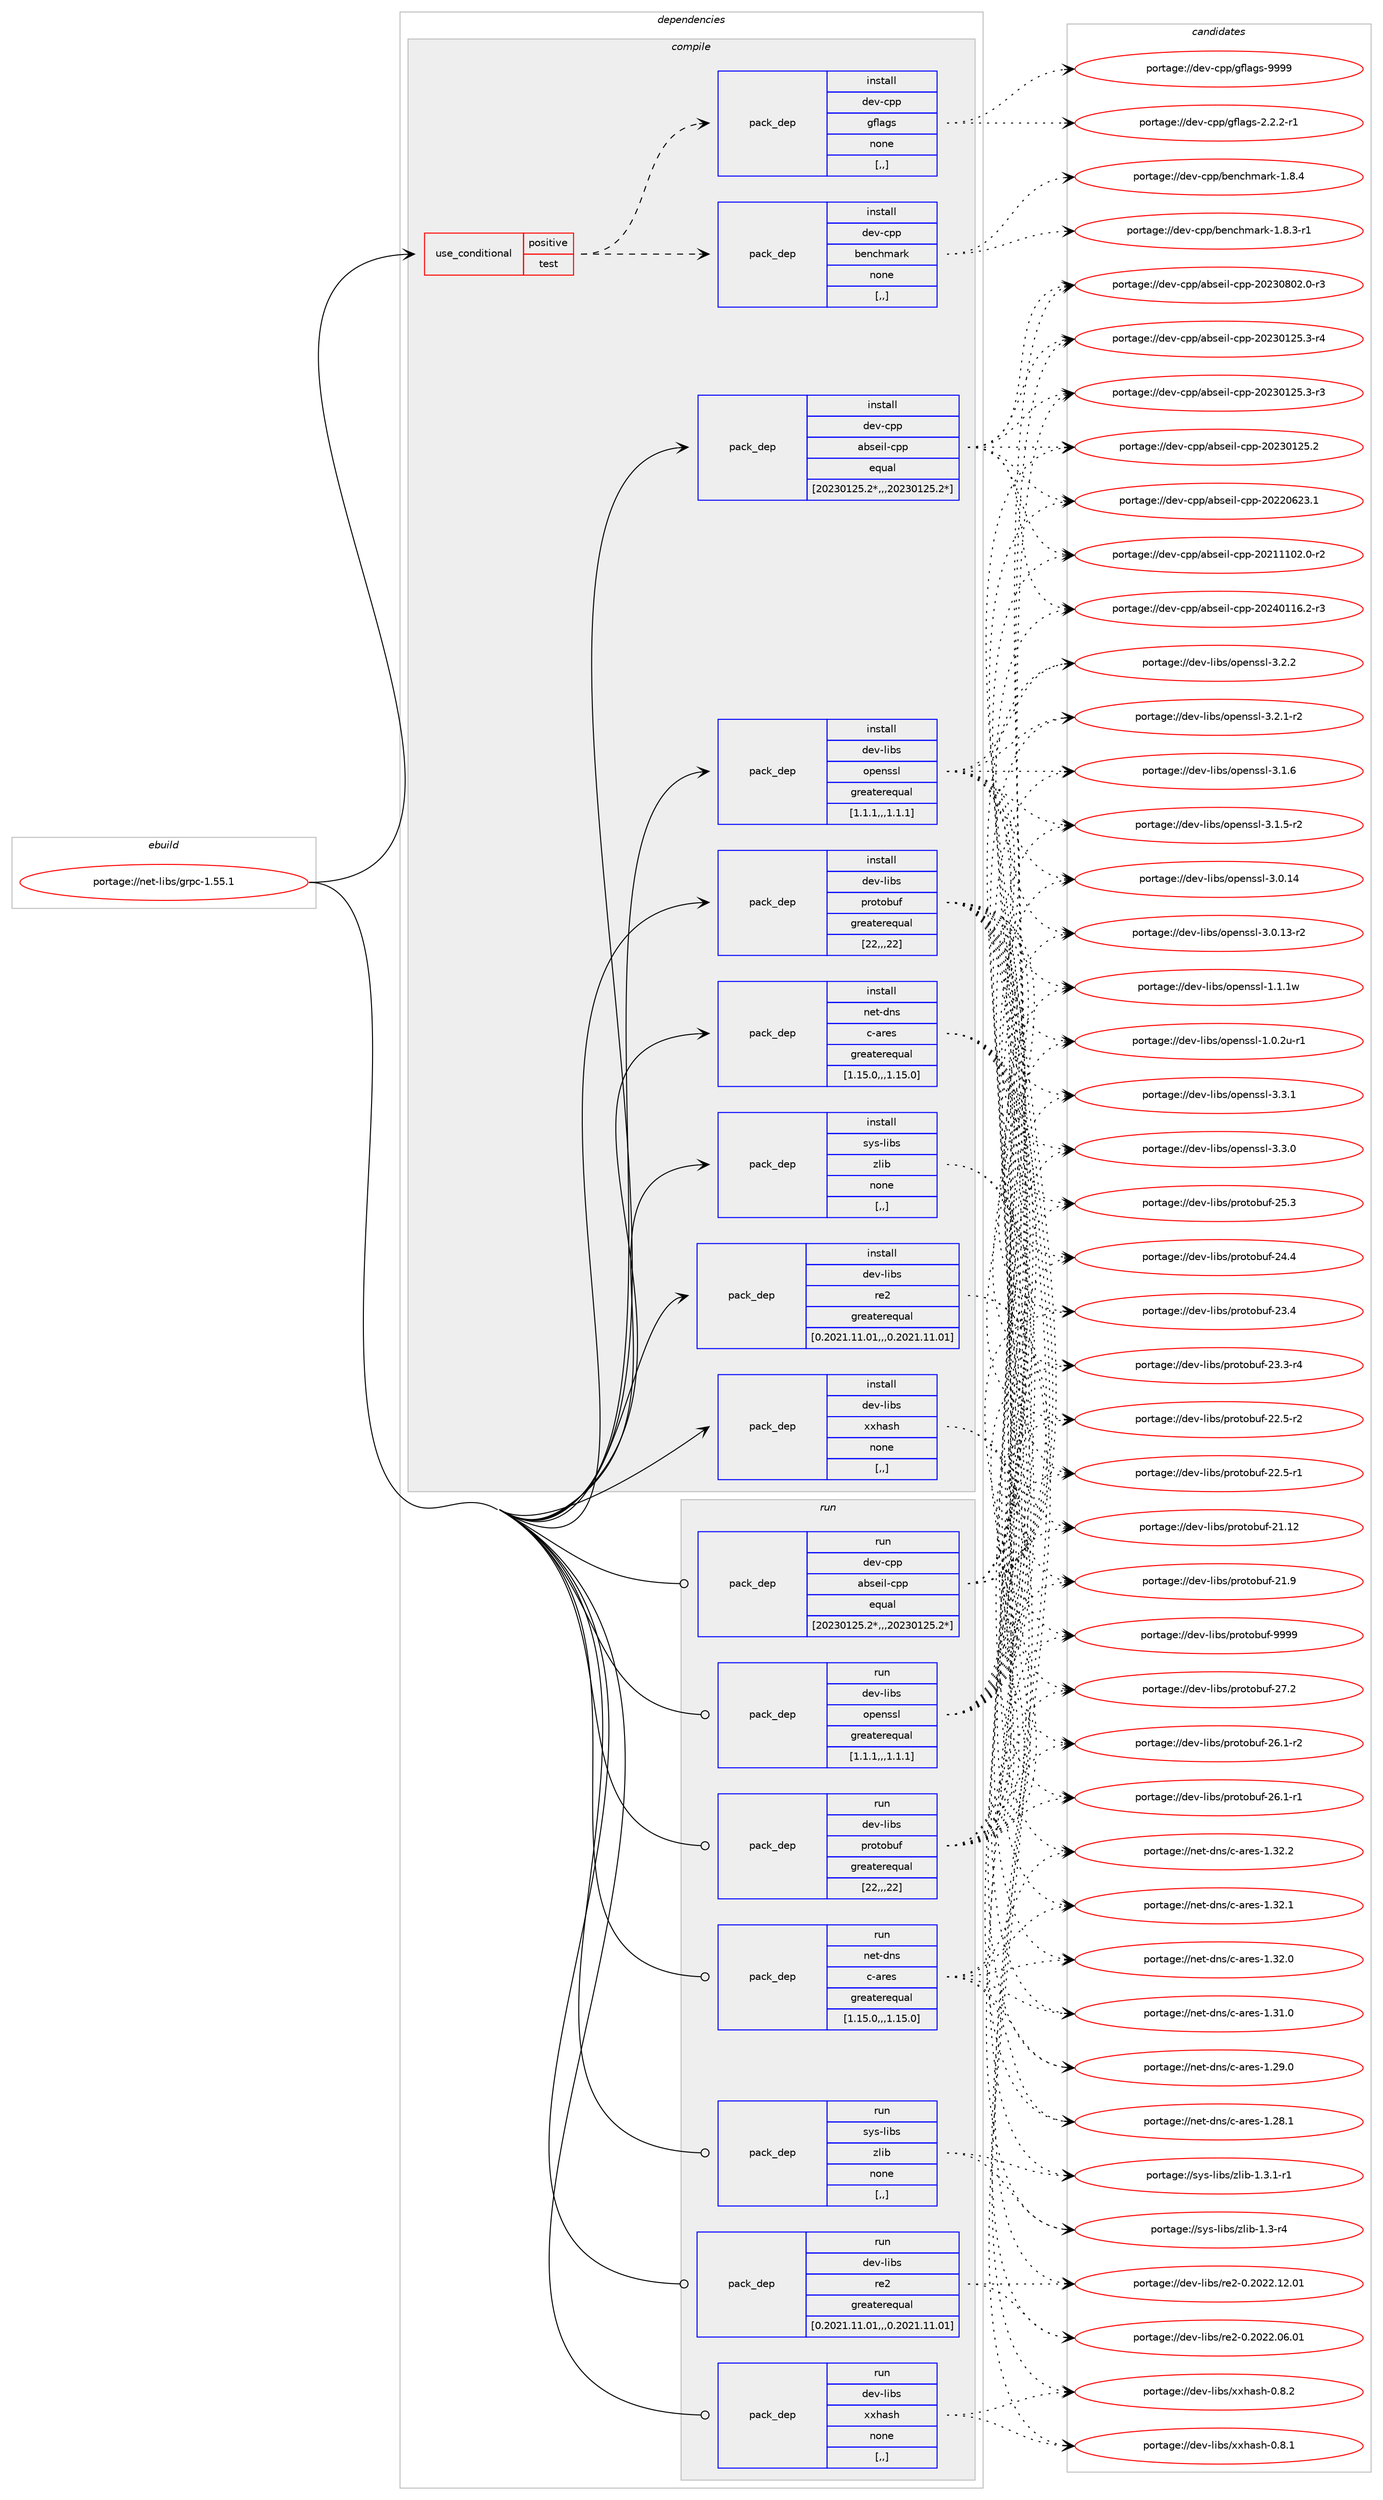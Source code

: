 digraph prolog {

# *************
# Graph options
# *************

newrank=true;
concentrate=true;
compound=true;
graph [rankdir=LR,fontname=Helvetica,fontsize=10,ranksep=1.5];#, ranksep=2.5, nodesep=0.2];
edge  [arrowhead=vee];
node  [fontname=Helvetica,fontsize=10];

# **********
# The ebuild
# **********

subgraph cluster_leftcol {
color=gray;
label=<<i>ebuild</i>>;
id [label="portage://net-libs/grpc-1.55.1", color=red, width=4, href="../net-libs/grpc-1.55.1.svg"];
}

# ****************
# The dependencies
# ****************

subgraph cluster_midcol {
color=gray;
label=<<i>dependencies</i>>;
subgraph cluster_compile {
fillcolor="#eeeeee";
style=filled;
label=<<i>compile</i>>;
subgraph cond93094 {
dependency357230 [label=<<TABLE BORDER="0" CELLBORDER="1" CELLSPACING="0" CELLPADDING="4"><TR><TD ROWSPAN="3" CELLPADDING="10">use_conditional</TD></TR><TR><TD>positive</TD></TR><TR><TD>test</TD></TR></TABLE>>, shape=none, color=red];
subgraph pack261476 {
dependency357231 [label=<<TABLE BORDER="0" CELLBORDER="1" CELLSPACING="0" CELLPADDING="4" WIDTH="220"><TR><TD ROWSPAN="6" CELLPADDING="30">pack_dep</TD></TR><TR><TD WIDTH="110">install</TD></TR><TR><TD>dev-cpp</TD></TR><TR><TD>benchmark</TD></TR><TR><TD>none</TD></TR><TR><TD>[,,]</TD></TR></TABLE>>, shape=none, color=blue];
}
dependency357230:e -> dependency357231:w [weight=20,style="dashed",arrowhead="vee"];
subgraph pack261477 {
dependency357232 [label=<<TABLE BORDER="0" CELLBORDER="1" CELLSPACING="0" CELLPADDING="4" WIDTH="220"><TR><TD ROWSPAN="6" CELLPADDING="30">pack_dep</TD></TR><TR><TD WIDTH="110">install</TD></TR><TR><TD>dev-cpp</TD></TR><TR><TD>gflags</TD></TR><TR><TD>none</TD></TR><TR><TD>[,,]</TD></TR></TABLE>>, shape=none, color=blue];
}
dependency357230:e -> dependency357232:w [weight=20,style="dashed",arrowhead="vee"];
}
id:e -> dependency357230:w [weight=20,style="solid",arrowhead="vee"];
subgraph pack261478 {
dependency357233 [label=<<TABLE BORDER="0" CELLBORDER="1" CELLSPACING="0" CELLPADDING="4" WIDTH="220"><TR><TD ROWSPAN="6" CELLPADDING="30">pack_dep</TD></TR><TR><TD WIDTH="110">install</TD></TR><TR><TD>dev-cpp</TD></TR><TR><TD>abseil-cpp</TD></TR><TR><TD>equal</TD></TR><TR><TD>[20230125.2*,,,20230125.2*]</TD></TR></TABLE>>, shape=none, color=blue];
}
id:e -> dependency357233:w [weight=20,style="solid",arrowhead="vee"];
subgraph pack261479 {
dependency357234 [label=<<TABLE BORDER="0" CELLBORDER="1" CELLSPACING="0" CELLPADDING="4" WIDTH="220"><TR><TD ROWSPAN="6" CELLPADDING="30">pack_dep</TD></TR><TR><TD WIDTH="110">install</TD></TR><TR><TD>dev-libs</TD></TR><TR><TD>openssl</TD></TR><TR><TD>greaterequal</TD></TR><TR><TD>[1.1.1,,,1.1.1]</TD></TR></TABLE>>, shape=none, color=blue];
}
id:e -> dependency357234:w [weight=20,style="solid",arrowhead="vee"];
subgraph pack261480 {
dependency357235 [label=<<TABLE BORDER="0" CELLBORDER="1" CELLSPACING="0" CELLPADDING="4" WIDTH="220"><TR><TD ROWSPAN="6" CELLPADDING="30">pack_dep</TD></TR><TR><TD WIDTH="110">install</TD></TR><TR><TD>dev-libs</TD></TR><TR><TD>protobuf</TD></TR><TR><TD>greaterequal</TD></TR><TR><TD>[22,,,22]</TD></TR></TABLE>>, shape=none, color=blue];
}
id:e -> dependency357235:w [weight=20,style="solid",arrowhead="vee"];
subgraph pack261481 {
dependency357236 [label=<<TABLE BORDER="0" CELLBORDER="1" CELLSPACING="0" CELLPADDING="4" WIDTH="220"><TR><TD ROWSPAN="6" CELLPADDING="30">pack_dep</TD></TR><TR><TD WIDTH="110">install</TD></TR><TR><TD>dev-libs</TD></TR><TR><TD>re2</TD></TR><TR><TD>greaterequal</TD></TR><TR><TD>[0.2021.11.01,,,0.2021.11.01]</TD></TR></TABLE>>, shape=none, color=blue];
}
id:e -> dependency357236:w [weight=20,style="solid",arrowhead="vee"];
subgraph pack261482 {
dependency357237 [label=<<TABLE BORDER="0" CELLBORDER="1" CELLSPACING="0" CELLPADDING="4" WIDTH="220"><TR><TD ROWSPAN="6" CELLPADDING="30">pack_dep</TD></TR><TR><TD WIDTH="110">install</TD></TR><TR><TD>dev-libs</TD></TR><TR><TD>xxhash</TD></TR><TR><TD>none</TD></TR><TR><TD>[,,]</TD></TR></TABLE>>, shape=none, color=blue];
}
id:e -> dependency357237:w [weight=20,style="solid",arrowhead="vee"];
subgraph pack261483 {
dependency357238 [label=<<TABLE BORDER="0" CELLBORDER="1" CELLSPACING="0" CELLPADDING="4" WIDTH="220"><TR><TD ROWSPAN="6" CELLPADDING="30">pack_dep</TD></TR><TR><TD WIDTH="110">install</TD></TR><TR><TD>net-dns</TD></TR><TR><TD>c-ares</TD></TR><TR><TD>greaterequal</TD></TR><TR><TD>[1.15.0,,,1.15.0]</TD></TR></TABLE>>, shape=none, color=blue];
}
id:e -> dependency357238:w [weight=20,style="solid",arrowhead="vee"];
subgraph pack261484 {
dependency357239 [label=<<TABLE BORDER="0" CELLBORDER="1" CELLSPACING="0" CELLPADDING="4" WIDTH="220"><TR><TD ROWSPAN="6" CELLPADDING="30">pack_dep</TD></TR><TR><TD WIDTH="110">install</TD></TR><TR><TD>sys-libs</TD></TR><TR><TD>zlib</TD></TR><TR><TD>none</TD></TR><TR><TD>[,,]</TD></TR></TABLE>>, shape=none, color=blue];
}
id:e -> dependency357239:w [weight=20,style="solid",arrowhead="vee"];
}
subgraph cluster_compileandrun {
fillcolor="#eeeeee";
style=filled;
label=<<i>compile and run</i>>;
}
subgraph cluster_run {
fillcolor="#eeeeee";
style=filled;
label=<<i>run</i>>;
subgraph pack261485 {
dependency357240 [label=<<TABLE BORDER="0" CELLBORDER="1" CELLSPACING="0" CELLPADDING="4" WIDTH="220"><TR><TD ROWSPAN="6" CELLPADDING="30">pack_dep</TD></TR><TR><TD WIDTH="110">run</TD></TR><TR><TD>dev-cpp</TD></TR><TR><TD>abseil-cpp</TD></TR><TR><TD>equal</TD></TR><TR><TD>[20230125.2*,,,20230125.2*]</TD></TR></TABLE>>, shape=none, color=blue];
}
id:e -> dependency357240:w [weight=20,style="solid",arrowhead="odot"];
subgraph pack261486 {
dependency357241 [label=<<TABLE BORDER="0" CELLBORDER="1" CELLSPACING="0" CELLPADDING="4" WIDTH="220"><TR><TD ROWSPAN="6" CELLPADDING="30">pack_dep</TD></TR><TR><TD WIDTH="110">run</TD></TR><TR><TD>dev-libs</TD></TR><TR><TD>openssl</TD></TR><TR><TD>greaterequal</TD></TR><TR><TD>[1.1.1,,,1.1.1]</TD></TR></TABLE>>, shape=none, color=blue];
}
id:e -> dependency357241:w [weight=20,style="solid",arrowhead="odot"];
subgraph pack261487 {
dependency357242 [label=<<TABLE BORDER="0" CELLBORDER="1" CELLSPACING="0" CELLPADDING="4" WIDTH="220"><TR><TD ROWSPAN="6" CELLPADDING="30">pack_dep</TD></TR><TR><TD WIDTH="110">run</TD></TR><TR><TD>dev-libs</TD></TR><TR><TD>protobuf</TD></TR><TR><TD>greaterequal</TD></TR><TR><TD>[22,,,22]</TD></TR></TABLE>>, shape=none, color=blue];
}
id:e -> dependency357242:w [weight=20,style="solid",arrowhead="odot"];
subgraph pack261488 {
dependency357243 [label=<<TABLE BORDER="0" CELLBORDER="1" CELLSPACING="0" CELLPADDING="4" WIDTH="220"><TR><TD ROWSPAN="6" CELLPADDING="30">pack_dep</TD></TR><TR><TD WIDTH="110">run</TD></TR><TR><TD>dev-libs</TD></TR><TR><TD>re2</TD></TR><TR><TD>greaterequal</TD></TR><TR><TD>[0.2021.11.01,,,0.2021.11.01]</TD></TR></TABLE>>, shape=none, color=blue];
}
id:e -> dependency357243:w [weight=20,style="solid",arrowhead="odot"];
subgraph pack261489 {
dependency357244 [label=<<TABLE BORDER="0" CELLBORDER="1" CELLSPACING="0" CELLPADDING="4" WIDTH="220"><TR><TD ROWSPAN="6" CELLPADDING="30">pack_dep</TD></TR><TR><TD WIDTH="110">run</TD></TR><TR><TD>dev-libs</TD></TR><TR><TD>xxhash</TD></TR><TR><TD>none</TD></TR><TR><TD>[,,]</TD></TR></TABLE>>, shape=none, color=blue];
}
id:e -> dependency357244:w [weight=20,style="solid",arrowhead="odot"];
subgraph pack261490 {
dependency357245 [label=<<TABLE BORDER="0" CELLBORDER="1" CELLSPACING="0" CELLPADDING="4" WIDTH="220"><TR><TD ROWSPAN="6" CELLPADDING="30">pack_dep</TD></TR><TR><TD WIDTH="110">run</TD></TR><TR><TD>net-dns</TD></TR><TR><TD>c-ares</TD></TR><TR><TD>greaterequal</TD></TR><TR><TD>[1.15.0,,,1.15.0]</TD></TR></TABLE>>, shape=none, color=blue];
}
id:e -> dependency357245:w [weight=20,style="solid",arrowhead="odot"];
subgraph pack261491 {
dependency357246 [label=<<TABLE BORDER="0" CELLBORDER="1" CELLSPACING="0" CELLPADDING="4" WIDTH="220"><TR><TD ROWSPAN="6" CELLPADDING="30">pack_dep</TD></TR><TR><TD WIDTH="110">run</TD></TR><TR><TD>sys-libs</TD></TR><TR><TD>zlib</TD></TR><TR><TD>none</TD></TR><TR><TD>[,,]</TD></TR></TABLE>>, shape=none, color=blue];
}
id:e -> dependency357246:w [weight=20,style="solid",arrowhead="odot"];
}
}

# **************
# The candidates
# **************

subgraph cluster_choices {
rank=same;
color=gray;
label=<<i>candidates</i>>;

subgraph choice261476 {
color=black;
nodesep=1;
choice100101118459911211247981011109910410997114107454946564652 [label="portage://dev-cpp/benchmark-1.8.4", color=red, width=4,href="../dev-cpp/benchmark-1.8.4.svg"];
choice1001011184599112112479810111099104109971141074549465646514511449 [label="portage://dev-cpp/benchmark-1.8.3-r1", color=red, width=4,href="../dev-cpp/benchmark-1.8.3-r1.svg"];
dependency357231:e -> choice100101118459911211247981011109910410997114107454946564652:w [style=dotted,weight="100"];
dependency357231:e -> choice1001011184599112112479810111099104109971141074549465646514511449:w [style=dotted,weight="100"];
}
subgraph choice261477 {
color=black;
nodesep=1;
choice100101118459911211247103102108971031154557575757 [label="portage://dev-cpp/gflags-9999", color=red, width=4,href="../dev-cpp/gflags-9999.svg"];
choice100101118459911211247103102108971031154550465046504511449 [label="portage://dev-cpp/gflags-2.2.2-r1", color=red, width=4,href="../dev-cpp/gflags-2.2.2-r1.svg"];
dependency357232:e -> choice100101118459911211247103102108971031154557575757:w [style=dotted,weight="100"];
dependency357232:e -> choice100101118459911211247103102108971031154550465046504511449:w [style=dotted,weight="100"];
}
subgraph choice261478 {
color=black;
nodesep=1;
choice1001011184599112112479798115101105108459911211245504850524849495446504511451 [label="portage://dev-cpp/abseil-cpp-20240116.2-r3", color=red, width=4,href="../dev-cpp/abseil-cpp-20240116.2-r3.svg"];
choice1001011184599112112479798115101105108459911211245504850514856485046484511451 [label="portage://dev-cpp/abseil-cpp-20230802.0-r3", color=red, width=4,href="../dev-cpp/abseil-cpp-20230802.0-r3.svg"];
choice1001011184599112112479798115101105108459911211245504850514849505346514511452 [label="portage://dev-cpp/abseil-cpp-20230125.3-r4", color=red, width=4,href="../dev-cpp/abseil-cpp-20230125.3-r4.svg"];
choice1001011184599112112479798115101105108459911211245504850514849505346514511451 [label="portage://dev-cpp/abseil-cpp-20230125.3-r3", color=red, width=4,href="../dev-cpp/abseil-cpp-20230125.3-r3.svg"];
choice100101118459911211247979811510110510845991121124550485051484950534650 [label="portage://dev-cpp/abseil-cpp-20230125.2", color=red, width=4,href="../dev-cpp/abseil-cpp-20230125.2.svg"];
choice100101118459911211247979811510110510845991121124550485050485450514649 [label="portage://dev-cpp/abseil-cpp-20220623.1", color=red, width=4,href="../dev-cpp/abseil-cpp-20220623.1.svg"];
choice1001011184599112112479798115101105108459911211245504850494949485046484511450 [label="portage://dev-cpp/abseil-cpp-20211102.0-r2", color=red, width=4,href="../dev-cpp/abseil-cpp-20211102.0-r2.svg"];
dependency357233:e -> choice1001011184599112112479798115101105108459911211245504850524849495446504511451:w [style=dotted,weight="100"];
dependency357233:e -> choice1001011184599112112479798115101105108459911211245504850514856485046484511451:w [style=dotted,weight="100"];
dependency357233:e -> choice1001011184599112112479798115101105108459911211245504850514849505346514511452:w [style=dotted,weight="100"];
dependency357233:e -> choice1001011184599112112479798115101105108459911211245504850514849505346514511451:w [style=dotted,weight="100"];
dependency357233:e -> choice100101118459911211247979811510110510845991121124550485051484950534650:w [style=dotted,weight="100"];
dependency357233:e -> choice100101118459911211247979811510110510845991121124550485050485450514649:w [style=dotted,weight="100"];
dependency357233:e -> choice1001011184599112112479798115101105108459911211245504850494949485046484511450:w [style=dotted,weight="100"];
}
subgraph choice261479 {
color=black;
nodesep=1;
choice100101118451081059811547111112101110115115108455146514649 [label="portage://dev-libs/openssl-3.3.1", color=red, width=4,href="../dev-libs/openssl-3.3.1.svg"];
choice100101118451081059811547111112101110115115108455146514648 [label="portage://dev-libs/openssl-3.3.0", color=red, width=4,href="../dev-libs/openssl-3.3.0.svg"];
choice100101118451081059811547111112101110115115108455146504650 [label="portage://dev-libs/openssl-3.2.2", color=red, width=4,href="../dev-libs/openssl-3.2.2.svg"];
choice1001011184510810598115471111121011101151151084551465046494511450 [label="portage://dev-libs/openssl-3.2.1-r2", color=red, width=4,href="../dev-libs/openssl-3.2.1-r2.svg"];
choice100101118451081059811547111112101110115115108455146494654 [label="portage://dev-libs/openssl-3.1.6", color=red, width=4,href="../dev-libs/openssl-3.1.6.svg"];
choice1001011184510810598115471111121011101151151084551464946534511450 [label="portage://dev-libs/openssl-3.1.5-r2", color=red, width=4,href="../dev-libs/openssl-3.1.5-r2.svg"];
choice10010111845108105981154711111210111011511510845514648464952 [label="portage://dev-libs/openssl-3.0.14", color=red, width=4,href="../dev-libs/openssl-3.0.14.svg"];
choice100101118451081059811547111112101110115115108455146484649514511450 [label="portage://dev-libs/openssl-3.0.13-r2", color=red, width=4,href="../dev-libs/openssl-3.0.13-r2.svg"];
choice100101118451081059811547111112101110115115108454946494649119 [label="portage://dev-libs/openssl-1.1.1w", color=red, width=4,href="../dev-libs/openssl-1.1.1w.svg"];
choice1001011184510810598115471111121011101151151084549464846501174511449 [label="portage://dev-libs/openssl-1.0.2u-r1", color=red, width=4,href="../dev-libs/openssl-1.0.2u-r1.svg"];
dependency357234:e -> choice100101118451081059811547111112101110115115108455146514649:w [style=dotted,weight="100"];
dependency357234:e -> choice100101118451081059811547111112101110115115108455146514648:w [style=dotted,weight="100"];
dependency357234:e -> choice100101118451081059811547111112101110115115108455146504650:w [style=dotted,weight="100"];
dependency357234:e -> choice1001011184510810598115471111121011101151151084551465046494511450:w [style=dotted,weight="100"];
dependency357234:e -> choice100101118451081059811547111112101110115115108455146494654:w [style=dotted,weight="100"];
dependency357234:e -> choice1001011184510810598115471111121011101151151084551464946534511450:w [style=dotted,weight="100"];
dependency357234:e -> choice10010111845108105981154711111210111011511510845514648464952:w [style=dotted,weight="100"];
dependency357234:e -> choice100101118451081059811547111112101110115115108455146484649514511450:w [style=dotted,weight="100"];
dependency357234:e -> choice100101118451081059811547111112101110115115108454946494649119:w [style=dotted,weight="100"];
dependency357234:e -> choice1001011184510810598115471111121011101151151084549464846501174511449:w [style=dotted,weight="100"];
}
subgraph choice261480 {
color=black;
nodesep=1;
choice100101118451081059811547112114111116111981171024557575757 [label="portage://dev-libs/protobuf-9999", color=red, width=4,href="../dev-libs/protobuf-9999.svg"];
choice100101118451081059811547112114111116111981171024550554650 [label="portage://dev-libs/protobuf-27.2", color=red, width=4,href="../dev-libs/protobuf-27.2.svg"];
choice1001011184510810598115471121141111161119811710245505446494511450 [label="portage://dev-libs/protobuf-26.1-r2", color=red, width=4,href="../dev-libs/protobuf-26.1-r2.svg"];
choice1001011184510810598115471121141111161119811710245505446494511449 [label="portage://dev-libs/protobuf-26.1-r1", color=red, width=4,href="../dev-libs/protobuf-26.1-r1.svg"];
choice100101118451081059811547112114111116111981171024550534651 [label="portage://dev-libs/protobuf-25.3", color=red, width=4,href="../dev-libs/protobuf-25.3.svg"];
choice100101118451081059811547112114111116111981171024550524652 [label="portage://dev-libs/protobuf-24.4", color=red, width=4,href="../dev-libs/protobuf-24.4.svg"];
choice100101118451081059811547112114111116111981171024550514652 [label="portage://dev-libs/protobuf-23.4", color=red, width=4,href="../dev-libs/protobuf-23.4.svg"];
choice1001011184510810598115471121141111161119811710245505146514511452 [label="portage://dev-libs/protobuf-23.3-r4", color=red, width=4,href="../dev-libs/protobuf-23.3-r4.svg"];
choice1001011184510810598115471121141111161119811710245505046534511450 [label="portage://dev-libs/protobuf-22.5-r2", color=red, width=4,href="../dev-libs/protobuf-22.5-r2.svg"];
choice1001011184510810598115471121141111161119811710245505046534511449 [label="portage://dev-libs/protobuf-22.5-r1", color=red, width=4,href="../dev-libs/protobuf-22.5-r1.svg"];
choice10010111845108105981154711211411111611198117102455049464950 [label="portage://dev-libs/protobuf-21.12", color=red, width=4,href="../dev-libs/protobuf-21.12.svg"];
choice100101118451081059811547112114111116111981171024550494657 [label="portage://dev-libs/protobuf-21.9", color=red, width=4,href="../dev-libs/protobuf-21.9.svg"];
dependency357235:e -> choice100101118451081059811547112114111116111981171024557575757:w [style=dotted,weight="100"];
dependency357235:e -> choice100101118451081059811547112114111116111981171024550554650:w [style=dotted,weight="100"];
dependency357235:e -> choice1001011184510810598115471121141111161119811710245505446494511450:w [style=dotted,weight="100"];
dependency357235:e -> choice1001011184510810598115471121141111161119811710245505446494511449:w [style=dotted,weight="100"];
dependency357235:e -> choice100101118451081059811547112114111116111981171024550534651:w [style=dotted,weight="100"];
dependency357235:e -> choice100101118451081059811547112114111116111981171024550524652:w [style=dotted,weight="100"];
dependency357235:e -> choice100101118451081059811547112114111116111981171024550514652:w [style=dotted,weight="100"];
dependency357235:e -> choice1001011184510810598115471121141111161119811710245505146514511452:w [style=dotted,weight="100"];
dependency357235:e -> choice1001011184510810598115471121141111161119811710245505046534511450:w [style=dotted,weight="100"];
dependency357235:e -> choice1001011184510810598115471121141111161119811710245505046534511449:w [style=dotted,weight="100"];
dependency357235:e -> choice10010111845108105981154711211411111611198117102455049464950:w [style=dotted,weight="100"];
dependency357235:e -> choice100101118451081059811547112114111116111981171024550494657:w [style=dotted,weight="100"];
}
subgraph choice261481 {
color=black;
nodesep=1;
choice1001011184510810598115471141015045484650485050464950464849 [label="portage://dev-libs/re2-0.2022.12.01", color=red, width=4,href="../dev-libs/re2-0.2022.12.01.svg"];
choice1001011184510810598115471141015045484650485050464854464849 [label="portage://dev-libs/re2-0.2022.06.01", color=red, width=4,href="../dev-libs/re2-0.2022.06.01.svg"];
dependency357236:e -> choice1001011184510810598115471141015045484650485050464950464849:w [style=dotted,weight="100"];
dependency357236:e -> choice1001011184510810598115471141015045484650485050464854464849:w [style=dotted,weight="100"];
}
subgraph choice261482 {
color=black;
nodesep=1;
choice10010111845108105981154712012010497115104454846564650 [label="portage://dev-libs/xxhash-0.8.2", color=red, width=4,href="../dev-libs/xxhash-0.8.2.svg"];
choice10010111845108105981154712012010497115104454846564649 [label="portage://dev-libs/xxhash-0.8.1", color=red, width=4,href="../dev-libs/xxhash-0.8.1.svg"];
dependency357237:e -> choice10010111845108105981154712012010497115104454846564650:w [style=dotted,weight="100"];
dependency357237:e -> choice10010111845108105981154712012010497115104454846564649:w [style=dotted,weight="100"];
}
subgraph choice261483 {
color=black;
nodesep=1;
choice110101116451001101154799459711410111545494651504650 [label="portage://net-dns/c-ares-1.32.2", color=red, width=4,href="../net-dns/c-ares-1.32.2.svg"];
choice110101116451001101154799459711410111545494651504649 [label="portage://net-dns/c-ares-1.32.1", color=red, width=4,href="../net-dns/c-ares-1.32.1.svg"];
choice110101116451001101154799459711410111545494651504648 [label="portage://net-dns/c-ares-1.32.0", color=red, width=4,href="../net-dns/c-ares-1.32.0.svg"];
choice110101116451001101154799459711410111545494651494648 [label="portage://net-dns/c-ares-1.31.0", color=red, width=4,href="../net-dns/c-ares-1.31.0.svg"];
choice110101116451001101154799459711410111545494650574648 [label="portage://net-dns/c-ares-1.29.0", color=red, width=4,href="../net-dns/c-ares-1.29.0.svg"];
choice110101116451001101154799459711410111545494650564649 [label="portage://net-dns/c-ares-1.28.1", color=red, width=4,href="../net-dns/c-ares-1.28.1.svg"];
dependency357238:e -> choice110101116451001101154799459711410111545494651504650:w [style=dotted,weight="100"];
dependency357238:e -> choice110101116451001101154799459711410111545494651504649:w [style=dotted,weight="100"];
dependency357238:e -> choice110101116451001101154799459711410111545494651504648:w [style=dotted,weight="100"];
dependency357238:e -> choice110101116451001101154799459711410111545494651494648:w [style=dotted,weight="100"];
dependency357238:e -> choice110101116451001101154799459711410111545494650574648:w [style=dotted,weight="100"];
dependency357238:e -> choice110101116451001101154799459711410111545494650564649:w [style=dotted,weight="100"];
}
subgraph choice261484 {
color=black;
nodesep=1;
choice115121115451081059811547122108105984549465146494511449 [label="portage://sys-libs/zlib-1.3.1-r1", color=red, width=4,href="../sys-libs/zlib-1.3.1-r1.svg"];
choice11512111545108105981154712210810598454946514511452 [label="portage://sys-libs/zlib-1.3-r4", color=red, width=4,href="../sys-libs/zlib-1.3-r4.svg"];
dependency357239:e -> choice115121115451081059811547122108105984549465146494511449:w [style=dotted,weight="100"];
dependency357239:e -> choice11512111545108105981154712210810598454946514511452:w [style=dotted,weight="100"];
}
subgraph choice261485 {
color=black;
nodesep=1;
choice1001011184599112112479798115101105108459911211245504850524849495446504511451 [label="portage://dev-cpp/abseil-cpp-20240116.2-r3", color=red, width=4,href="../dev-cpp/abseil-cpp-20240116.2-r3.svg"];
choice1001011184599112112479798115101105108459911211245504850514856485046484511451 [label="portage://dev-cpp/abseil-cpp-20230802.0-r3", color=red, width=4,href="../dev-cpp/abseil-cpp-20230802.0-r3.svg"];
choice1001011184599112112479798115101105108459911211245504850514849505346514511452 [label="portage://dev-cpp/abseil-cpp-20230125.3-r4", color=red, width=4,href="../dev-cpp/abseil-cpp-20230125.3-r4.svg"];
choice1001011184599112112479798115101105108459911211245504850514849505346514511451 [label="portage://dev-cpp/abseil-cpp-20230125.3-r3", color=red, width=4,href="../dev-cpp/abseil-cpp-20230125.3-r3.svg"];
choice100101118459911211247979811510110510845991121124550485051484950534650 [label="portage://dev-cpp/abseil-cpp-20230125.2", color=red, width=4,href="../dev-cpp/abseil-cpp-20230125.2.svg"];
choice100101118459911211247979811510110510845991121124550485050485450514649 [label="portage://dev-cpp/abseil-cpp-20220623.1", color=red, width=4,href="../dev-cpp/abseil-cpp-20220623.1.svg"];
choice1001011184599112112479798115101105108459911211245504850494949485046484511450 [label="portage://dev-cpp/abseil-cpp-20211102.0-r2", color=red, width=4,href="../dev-cpp/abseil-cpp-20211102.0-r2.svg"];
dependency357240:e -> choice1001011184599112112479798115101105108459911211245504850524849495446504511451:w [style=dotted,weight="100"];
dependency357240:e -> choice1001011184599112112479798115101105108459911211245504850514856485046484511451:w [style=dotted,weight="100"];
dependency357240:e -> choice1001011184599112112479798115101105108459911211245504850514849505346514511452:w [style=dotted,weight="100"];
dependency357240:e -> choice1001011184599112112479798115101105108459911211245504850514849505346514511451:w [style=dotted,weight="100"];
dependency357240:e -> choice100101118459911211247979811510110510845991121124550485051484950534650:w [style=dotted,weight="100"];
dependency357240:e -> choice100101118459911211247979811510110510845991121124550485050485450514649:w [style=dotted,weight="100"];
dependency357240:e -> choice1001011184599112112479798115101105108459911211245504850494949485046484511450:w [style=dotted,weight="100"];
}
subgraph choice261486 {
color=black;
nodesep=1;
choice100101118451081059811547111112101110115115108455146514649 [label="portage://dev-libs/openssl-3.3.1", color=red, width=4,href="../dev-libs/openssl-3.3.1.svg"];
choice100101118451081059811547111112101110115115108455146514648 [label="portage://dev-libs/openssl-3.3.0", color=red, width=4,href="../dev-libs/openssl-3.3.0.svg"];
choice100101118451081059811547111112101110115115108455146504650 [label="portage://dev-libs/openssl-3.2.2", color=red, width=4,href="../dev-libs/openssl-3.2.2.svg"];
choice1001011184510810598115471111121011101151151084551465046494511450 [label="portage://dev-libs/openssl-3.2.1-r2", color=red, width=4,href="../dev-libs/openssl-3.2.1-r2.svg"];
choice100101118451081059811547111112101110115115108455146494654 [label="portage://dev-libs/openssl-3.1.6", color=red, width=4,href="../dev-libs/openssl-3.1.6.svg"];
choice1001011184510810598115471111121011101151151084551464946534511450 [label="portage://dev-libs/openssl-3.1.5-r2", color=red, width=4,href="../dev-libs/openssl-3.1.5-r2.svg"];
choice10010111845108105981154711111210111011511510845514648464952 [label="portage://dev-libs/openssl-3.0.14", color=red, width=4,href="../dev-libs/openssl-3.0.14.svg"];
choice100101118451081059811547111112101110115115108455146484649514511450 [label="portage://dev-libs/openssl-3.0.13-r2", color=red, width=4,href="../dev-libs/openssl-3.0.13-r2.svg"];
choice100101118451081059811547111112101110115115108454946494649119 [label="portage://dev-libs/openssl-1.1.1w", color=red, width=4,href="../dev-libs/openssl-1.1.1w.svg"];
choice1001011184510810598115471111121011101151151084549464846501174511449 [label="portage://dev-libs/openssl-1.0.2u-r1", color=red, width=4,href="../dev-libs/openssl-1.0.2u-r1.svg"];
dependency357241:e -> choice100101118451081059811547111112101110115115108455146514649:w [style=dotted,weight="100"];
dependency357241:e -> choice100101118451081059811547111112101110115115108455146514648:w [style=dotted,weight="100"];
dependency357241:e -> choice100101118451081059811547111112101110115115108455146504650:w [style=dotted,weight="100"];
dependency357241:e -> choice1001011184510810598115471111121011101151151084551465046494511450:w [style=dotted,weight="100"];
dependency357241:e -> choice100101118451081059811547111112101110115115108455146494654:w [style=dotted,weight="100"];
dependency357241:e -> choice1001011184510810598115471111121011101151151084551464946534511450:w [style=dotted,weight="100"];
dependency357241:e -> choice10010111845108105981154711111210111011511510845514648464952:w [style=dotted,weight="100"];
dependency357241:e -> choice100101118451081059811547111112101110115115108455146484649514511450:w [style=dotted,weight="100"];
dependency357241:e -> choice100101118451081059811547111112101110115115108454946494649119:w [style=dotted,weight="100"];
dependency357241:e -> choice1001011184510810598115471111121011101151151084549464846501174511449:w [style=dotted,weight="100"];
}
subgraph choice261487 {
color=black;
nodesep=1;
choice100101118451081059811547112114111116111981171024557575757 [label="portage://dev-libs/protobuf-9999", color=red, width=4,href="../dev-libs/protobuf-9999.svg"];
choice100101118451081059811547112114111116111981171024550554650 [label="portage://dev-libs/protobuf-27.2", color=red, width=4,href="../dev-libs/protobuf-27.2.svg"];
choice1001011184510810598115471121141111161119811710245505446494511450 [label="portage://dev-libs/protobuf-26.1-r2", color=red, width=4,href="../dev-libs/protobuf-26.1-r2.svg"];
choice1001011184510810598115471121141111161119811710245505446494511449 [label="portage://dev-libs/protobuf-26.1-r1", color=red, width=4,href="../dev-libs/protobuf-26.1-r1.svg"];
choice100101118451081059811547112114111116111981171024550534651 [label="portage://dev-libs/protobuf-25.3", color=red, width=4,href="../dev-libs/protobuf-25.3.svg"];
choice100101118451081059811547112114111116111981171024550524652 [label="portage://dev-libs/protobuf-24.4", color=red, width=4,href="../dev-libs/protobuf-24.4.svg"];
choice100101118451081059811547112114111116111981171024550514652 [label="portage://dev-libs/protobuf-23.4", color=red, width=4,href="../dev-libs/protobuf-23.4.svg"];
choice1001011184510810598115471121141111161119811710245505146514511452 [label="portage://dev-libs/protobuf-23.3-r4", color=red, width=4,href="../dev-libs/protobuf-23.3-r4.svg"];
choice1001011184510810598115471121141111161119811710245505046534511450 [label="portage://dev-libs/protobuf-22.5-r2", color=red, width=4,href="../dev-libs/protobuf-22.5-r2.svg"];
choice1001011184510810598115471121141111161119811710245505046534511449 [label="portage://dev-libs/protobuf-22.5-r1", color=red, width=4,href="../dev-libs/protobuf-22.5-r1.svg"];
choice10010111845108105981154711211411111611198117102455049464950 [label="portage://dev-libs/protobuf-21.12", color=red, width=4,href="../dev-libs/protobuf-21.12.svg"];
choice100101118451081059811547112114111116111981171024550494657 [label="portage://dev-libs/protobuf-21.9", color=red, width=4,href="../dev-libs/protobuf-21.9.svg"];
dependency357242:e -> choice100101118451081059811547112114111116111981171024557575757:w [style=dotted,weight="100"];
dependency357242:e -> choice100101118451081059811547112114111116111981171024550554650:w [style=dotted,weight="100"];
dependency357242:e -> choice1001011184510810598115471121141111161119811710245505446494511450:w [style=dotted,weight="100"];
dependency357242:e -> choice1001011184510810598115471121141111161119811710245505446494511449:w [style=dotted,weight="100"];
dependency357242:e -> choice100101118451081059811547112114111116111981171024550534651:w [style=dotted,weight="100"];
dependency357242:e -> choice100101118451081059811547112114111116111981171024550524652:w [style=dotted,weight="100"];
dependency357242:e -> choice100101118451081059811547112114111116111981171024550514652:w [style=dotted,weight="100"];
dependency357242:e -> choice1001011184510810598115471121141111161119811710245505146514511452:w [style=dotted,weight="100"];
dependency357242:e -> choice1001011184510810598115471121141111161119811710245505046534511450:w [style=dotted,weight="100"];
dependency357242:e -> choice1001011184510810598115471121141111161119811710245505046534511449:w [style=dotted,weight="100"];
dependency357242:e -> choice10010111845108105981154711211411111611198117102455049464950:w [style=dotted,weight="100"];
dependency357242:e -> choice100101118451081059811547112114111116111981171024550494657:w [style=dotted,weight="100"];
}
subgraph choice261488 {
color=black;
nodesep=1;
choice1001011184510810598115471141015045484650485050464950464849 [label="portage://dev-libs/re2-0.2022.12.01", color=red, width=4,href="../dev-libs/re2-0.2022.12.01.svg"];
choice1001011184510810598115471141015045484650485050464854464849 [label="portage://dev-libs/re2-0.2022.06.01", color=red, width=4,href="../dev-libs/re2-0.2022.06.01.svg"];
dependency357243:e -> choice1001011184510810598115471141015045484650485050464950464849:w [style=dotted,weight="100"];
dependency357243:e -> choice1001011184510810598115471141015045484650485050464854464849:w [style=dotted,weight="100"];
}
subgraph choice261489 {
color=black;
nodesep=1;
choice10010111845108105981154712012010497115104454846564650 [label="portage://dev-libs/xxhash-0.8.2", color=red, width=4,href="../dev-libs/xxhash-0.8.2.svg"];
choice10010111845108105981154712012010497115104454846564649 [label="portage://dev-libs/xxhash-0.8.1", color=red, width=4,href="../dev-libs/xxhash-0.8.1.svg"];
dependency357244:e -> choice10010111845108105981154712012010497115104454846564650:w [style=dotted,weight="100"];
dependency357244:e -> choice10010111845108105981154712012010497115104454846564649:w [style=dotted,weight="100"];
}
subgraph choice261490 {
color=black;
nodesep=1;
choice110101116451001101154799459711410111545494651504650 [label="portage://net-dns/c-ares-1.32.2", color=red, width=4,href="../net-dns/c-ares-1.32.2.svg"];
choice110101116451001101154799459711410111545494651504649 [label="portage://net-dns/c-ares-1.32.1", color=red, width=4,href="../net-dns/c-ares-1.32.1.svg"];
choice110101116451001101154799459711410111545494651504648 [label="portage://net-dns/c-ares-1.32.0", color=red, width=4,href="../net-dns/c-ares-1.32.0.svg"];
choice110101116451001101154799459711410111545494651494648 [label="portage://net-dns/c-ares-1.31.0", color=red, width=4,href="../net-dns/c-ares-1.31.0.svg"];
choice110101116451001101154799459711410111545494650574648 [label="portage://net-dns/c-ares-1.29.0", color=red, width=4,href="../net-dns/c-ares-1.29.0.svg"];
choice110101116451001101154799459711410111545494650564649 [label="portage://net-dns/c-ares-1.28.1", color=red, width=4,href="../net-dns/c-ares-1.28.1.svg"];
dependency357245:e -> choice110101116451001101154799459711410111545494651504650:w [style=dotted,weight="100"];
dependency357245:e -> choice110101116451001101154799459711410111545494651504649:w [style=dotted,weight="100"];
dependency357245:e -> choice110101116451001101154799459711410111545494651504648:w [style=dotted,weight="100"];
dependency357245:e -> choice110101116451001101154799459711410111545494651494648:w [style=dotted,weight="100"];
dependency357245:e -> choice110101116451001101154799459711410111545494650574648:w [style=dotted,weight="100"];
dependency357245:e -> choice110101116451001101154799459711410111545494650564649:w [style=dotted,weight="100"];
}
subgraph choice261491 {
color=black;
nodesep=1;
choice115121115451081059811547122108105984549465146494511449 [label="portage://sys-libs/zlib-1.3.1-r1", color=red, width=4,href="../sys-libs/zlib-1.3.1-r1.svg"];
choice11512111545108105981154712210810598454946514511452 [label="portage://sys-libs/zlib-1.3-r4", color=red, width=4,href="../sys-libs/zlib-1.3-r4.svg"];
dependency357246:e -> choice115121115451081059811547122108105984549465146494511449:w [style=dotted,weight="100"];
dependency357246:e -> choice11512111545108105981154712210810598454946514511452:w [style=dotted,weight="100"];
}
}

}
